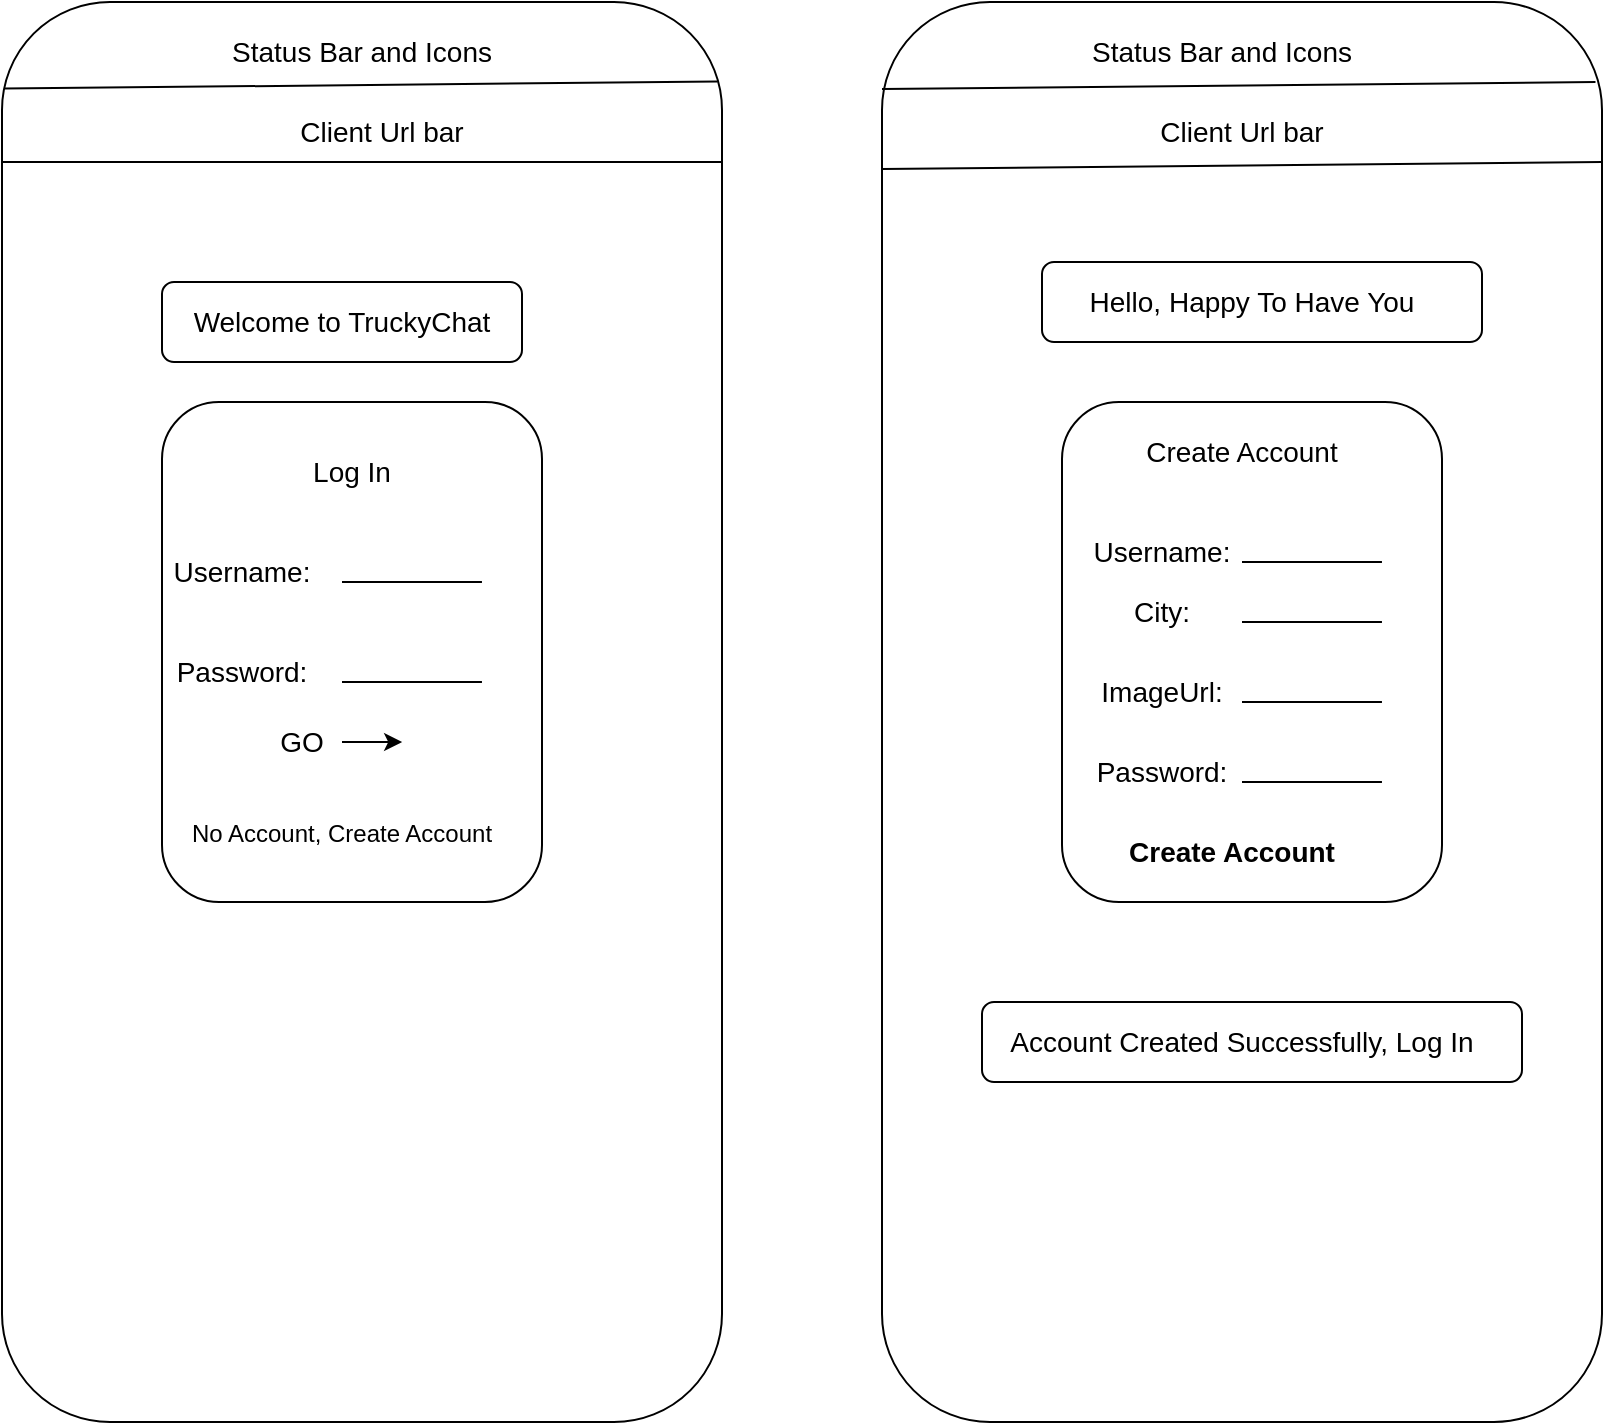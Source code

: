 <mxfile>
    <diagram id="W8c9g54zQkOq5xAUK68N" name="Page-1">
        <mxGraphModel dx="550" dy="771" grid="1" gridSize="10" guides="1" tooltips="1" connect="1" arrows="1" fold="1" page="1" pageScale="1" pageWidth="1100" pageHeight="850" math="0" shadow="0">
            <root>
                <mxCell id="0"/>
                <mxCell id="1" parent="0"/>
                <mxCell id="MJSXwdi84W7TxyvxUMkm-1" value="" style="rounded=1;whiteSpace=wrap;html=1;&#10;width=360;height=720;" parent="1" vertex="1">
                    <mxGeometry x="120" y="40" width="360" height="710" as="geometry"/>
                </mxCell>
                <mxCell id="MJSXwdi84W7TxyvxUMkm-2" value="" style="rounded=1;whiteSpace=wrap;html=1;&#10;width=360;height=720;" parent="1" vertex="1">
                    <mxGeometry x="560" y="40" width="360" height="710" as="geometry"/>
                </mxCell>
                <mxCell id="MJSXwdi84W7TxyvxUMkm-3" value="" style="endArrow=none;html=1;rounded=0;exitX=0.003;exitY=0.061;exitDx=0;exitDy=0;exitPerimeter=0;entryX=0.994;entryY=0.056;entryDx=0;entryDy=0;entryPerimeter=0;" parent="1" source="MJSXwdi84W7TxyvxUMkm-1" target="MJSXwdi84W7TxyvxUMkm-1" edge="1">
                    <mxGeometry width="50" height="50" relative="1" as="geometry">
                        <mxPoint x="120" y="80" as="sourcePoint"/>
                        <mxPoint x="420" y="80" as="targetPoint"/>
                    </mxGeometry>
                </mxCell>
                <mxCell id="MJSXwdi84W7TxyvxUMkm-4" value="" style="endArrow=none;html=1;rounded=0;entryX=0.994;entryY=0.056;entryDx=0;entryDy=0;entryPerimeter=0;" parent="1" edge="1">
                    <mxGeometry width="50" height="50" relative="1" as="geometry">
                        <mxPoint x="120" y="120" as="sourcePoint"/>
                        <mxPoint x="480.0" y="120.0" as="targetPoint"/>
                    </mxGeometry>
                </mxCell>
                <mxCell id="MJSXwdi84W7TxyvxUMkm-5" value="" style="endArrow=none;html=1;rounded=0;exitX=0.003;exitY=0.061;exitDx=0;exitDy=0;exitPerimeter=0;entryX=0.994;entryY=0.056;entryDx=0;entryDy=0;entryPerimeter=0;" parent="1" edge="1">
                    <mxGeometry width="50" height="50" relative="1" as="geometry">
                        <mxPoint x="560" y="83.55" as="sourcePoint"/>
                        <mxPoint x="916.76" y="80.0" as="targetPoint"/>
                    </mxGeometry>
                </mxCell>
                <mxCell id="MJSXwdi84W7TxyvxUMkm-6" value="" style="endArrow=none;html=1;rounded=0;exitX=0.003;exitY=0.061;exitDx=0;exitDy=0;exitPerimeter=0;" parent="1" edge="1">
                    <mxGeometry width="50" height="50" relative="1" as="geometry">
                        <mxPoint x="560" y="123.55" as="sourcePoint"/>
                        <mxPoint x="920" y="120" as="targetPoint"/>
                    </mxGeometry>
                </mxCell>
                <mxCell id="MJSXwdi84W7TxyvxUMkm-8" value="" style="rounded=1;whiteSpace=wrap;html=1;" parent="1" vertex="1">
                    <mxGeometry x="200" y="240" width="190" height="250" as="geometry"/>
                </mxCell>
                <mxCell id="MJSXwdi84W7TxyvxUMkm-9" value="" style="rounded=1;whiteSpace=wrap;html=1;movable=0;resizable=0;rotatable=0;deletable=0;editable=0;connectable=0;" parent="1" vertex="1">
                    <mxGeometry x="200" y="180" width="180" height="40" as="geometry"/>
                </mxCell>
                <mxCell id="MJSXwdi84W7TxyvxUMkm-10" value="&lt;font style=&quot;font-size: 14px;&quot;&gt;Welcome to TruckyChat&lt;/font&gt;" style="text;html=1;strokeColor=none;fillColor=none;align=center;verticalAlign=middle;whiteSpace=wrap;rounded=0;movable=0;resizable=0;rotatable=0;deletable=0;editable=0;connectable=0;" parent="1" vertex="1">
                    <mxGeometry x="210" y="185" width="160" height="30" as="geometry"/>
                </mxCell>
                <mxCell id="MJSXwdi84W7TxyvxUMkm-12" value="Log In" style="text;html=1;strokeColor=none;fillColor=none;align=center;verticalAlign=middle;whiteSpace=wrap;rounded=0;fontSize=14;" parent="1" vertex="1">
                    <mxGeometry x="265" y="260" width="60" height="30" as="geometry"/>
                </mxCell>
                <mxCell id="MJSXwdi84W7TxyvxUMkm-13" value="Username:" style="text;html=1;strokeColor=none;fillColor=none;align=center;verticalAlign=middle;whiteSpace=wrap;rounded=0;fontSize=14;" parent="1" vertex="1">
                    <mxGeometry x="210" y="310" width="60" height="30" as="geometry"/>
                </mxCell>
                <mxCell id="MJSXwdi84W7TxyvxUMkm-14" value="Password:" style="text;html=1;strokeColor=none;fillColor=none;align=center;verticalAlign=middle;whiteSpace=wrap;rounded=0;fontSize=14;" parent="1" vertex="1">
                    <mxGeometry x="210" y="360" width="60" height="30" as="geometry"/>
                </mxCell>
                <mxCell id="MJSXwdi84W7TxyvxUMkm-15" value="&lt;font style=&quot;font-size: 12px;&quot;&gt;No Account, Create Account&lt;/font&gt;" style="text;html=1;strokeColor=none;fillColor=none;align=center;verticalAlign=middle;whiteSpace=wrap;rounded=0;fontSize=14;" parent="1" vertex="1">
                    <mxGeometry x="205" y="440" width="170" height="30" as="geometry"/>
                </mxCell>
                <mxCell id="MJSXwdi84W7TxyvxUMkm-23" value="" style="endArrow=none;html=1;rounded=0;fontSize=12;entryX=0.842;entryY=0.36;entryDx=0;entryDy=0;entryPerimeter=0;" parent="1" target="MJSXwdi84W7TxyvxUMkm-8" edge="1">
                    <mxGeometry width="50" height="50" relative="1" as="geometry">
                        <mxPoint x="290" y="330" as="sourcePoint"/>
                        <mxPoint x="340" y="280" as="targetPoint"/>
                    </mxGeometry>
                </mxCell>
                <mxCell id="MJSXwdi84W7TxyvxUMkm-24" value="" style="endArrow=none;html=1;rounded=0;fontSize=12;entryX=0.842;entryY=0.36;entryDx=0;entryDy=0;entryPerimeter=0;" parent="1" edge="1">
                    <mxGeometry width="50" height="50" relative="1" as="geometry">
                        <mxPoint x="290" y="380" as="sourcePoint"/>
                        <mxPoint x="359.98" y="380" as="targetPoint"/>
                    </mxGeometry>
                </mxCell>
                <mxCell id="MJSXwdi84W7TxyvxUMkm-29" value="&lt;font style=&quot;font-size: 14px;&quot;&gt;GO&lt;/font&gt;" style="text;html=1;strokeColor=none;fillColor=none;align=center;verticalAlign=middle;whiteSpace=wrap;rounded=0;fontSize=12;" parent="1" vertex="1">
                    <mxGeometry x="240" y="395" width="60" height="30" as="geometry"/>
                </mxCell>
                <mxCell id="MJSXwdi84W7TxyvxUMkm-30" value="" style="endArrow=classic;html=1;rounded=0;fontSize=14;entryX=0.632;entryY=0.68;entryDx=0;entryDy=0;entryPerimeter=0;" parent="1" target="MJSXwdi84W7TxyvxUMkm-8" edge="1">
                    <mxGeometry width="50" height="50" relative="1" as="geometry">
                        <mxPoint x="290" y="410" as="sourcePoint"/>
                        <mxPoint x="340" y="360" as="targetPoint"/>
                    </mxGeometry>
                </mxCell>
                <mxCell id="MJSXwdi84W7TxyvxUMkm-57" value="" style="rounded=1;whiteSpace=wrap;html=1;fontSize=14;" parent="1" vertex="1">
                    <mxGeometry x="640" y="170" width="220" height="40" as="geometry"/>
                </mxCell>
                <mxCell id="MJSXwdi84W7TxyvxUMkm-58" value="Hello, Happy To Have You" style="text;html=1;strokeColor=none;fillColor=none;align=center;verticalAlign=middle;whiteSpace=wrap;rounded=0;fontSize=14;" parent="1" vertex="1">
                    <mxGeometry x="650" y="175" width="190" height="30" as="geometry"/>
                </mxCell>
                <mxCell id="MJSXwdi84W7TxyvxUMkm-59" value="" style="group" parent="1" vertex="1" connectable="0">
                    <mxGeometry x="650" y="240" width="190" height="250" as="geometry"/>
                </mxCell>
                <mxCell id="MJSXwdi84W7TxyvxUMkm-60" value="" style="rounded=1;whiteSpace=wrap;html=1;" parent="MJSXwdi84W7TxyvxUMkm-59" vertex="1">
                    <mxGeometry width="190" height="250" as="geometry"/>
                </mxCell>
                <mxCell id="MJSXwdi84W7TxyvxUMkm-61" value="Create Account" style="text;html=1;strokeColor=none;fillColor=none;align=center;verticalAlign=middle;whiteSpace=wrap;rounded=0;fontSize=14;" parent="MJSXwdi84W7TxyvxUMkm-59" vertex="1">
                    <mxGeometry x="40" y="10" width="100" height="30" as="geometry"/>
                </mxCell>
                <mxCell id="MJSXwdi84W7TxyvxUMkm-62" value="Username:" style="text;html=1;strokeColor=none;fillColor=none;align=center;verticalAlign=middle;whiteSpace=wrap;rounded=0;fontSize=14;" parent="MJSXwdi84W7TxyvxUMkm-59" vertex="1">
                    <mxGeometry x="20" y="60" width="60" height="30" as="geometry"/>
                </mxCell>
                <mxCell id="MJSXwdi84W7TxyvxUMkm-63" value="City:" style="text;html=1;strokeColor=none;fillColor=none;align=center;verticalAlign=middle;whiteSpace=wrap;rounded=0;fontSize=14;" parent="MJSXwdi84W7TxyvxUMkm-59" vertex="1">
                    <mxGeometry x="20" y="90" width="60" height="30" as="geometry"/>
                </mxCell>
                <mxCell id="MJSXwdi84W7TxyvxUMkm-64" value="ImageUrl:" style="text;html=1;strokeColor=none;fillColor=none;align=center;verticalAlign=middle;whiteSpace=wrap;rounded=0;fontSize=14;" parent="MJSXwdi84W7TxyvxUMkm-59" vertex="1">
                    <mxGeometry x="20" y="130" width="60" height="30" as="geometry"/>
                </mxCell>
                <mxCell id="MJSXwdi84W7TxyvxUMkm-65" value="Password:" style="text;html=1;strokeColor=none;fillColor=none;align=center;verticalAlign=middle;whiteSpace=wrap;rounded=0;fontSize=14;" parent="MJSXwdi84W7TxyvxUMkm-59" vertex="1">
                    <mxGeometry x="20" y="170" width="60" height="30" as="geometry"/>
                </mxCell>
                <mxCell id="MJSXwdi84W7TxyvxUMkm-66" value="" style="endArrow=none;html=1;rounded=0;fontSize=12;entryX=0.842;entryY=0.36;entryDx=0;entryDy=0;entryPerimeter=0;" parent="MJSXwdi84W7TxyvxUMkm-59" edge="1">
                    <mxGeometry width="50" height="50" relative="1" as="geometry">
                        <mxPoint x="90" y="80" as="sourcePoint"/>
                        <mxPoint x="159.98" y="80" as="targetPoint"/>
                    </mxGeometry>
                </mxCell>
                <mxCell id="MJSXwdi84W7TxyvxUMkm-67" value="" style="endArrow=none;html=1;rounded=0;fontSize=12;entryX=0.842;entryY=0.36;entryDx=0;entryDy=0;entryPerimeter=0;" parent="MJSXwdi84W7TxyvxUMkm-59" edge="1">
                    <mxGeometry width="50" height="50" relative="1" as="geometry">
                        <mxPoint x="90" y="110" as="sourcePoint"/>
                        <mxPoint x="159.98" y="110" as="targetPoint"/>
                    </mxGeometry>
                </mxCell>
                <mxCell id="MJSXwdi84W7TxyvxUMkm-68" value="" style="endArrow=none;html=1;rounded=0;fontSize=12;entryX=0.842;entryY=0.36;entryDx=0;entryDy=0;entryPerimeter=0;" parent="MJSXwdi84W7TxyvxUMkm-59" edge="1">
                    <mxGeometry width="50" height="50" relative="1" as="geometry">
                        <mxPoint x="90" y="150" as="sourcePoint"/>
                        <mxPoint x="159.98" y="150" as="targetPoint"/>
                    </mxGeometry>
                </mxCell>
                <mxCell id="MJSXwdi84W7TxyvxUMkm-69" value="" style="endArrow=none;html=1;rounded=0;fontSize=12;entryX=0.842;entryY=0.36;entryDx=0;entryDy=0;entryPerimeter=0;" parent="MJSXwdi84W7TxyvxUMkm-59" edge="1">
                    <mxGeometry width="50" height="50" relative="1" as="geometry">
                        <mxPoint x="90" y="190" as="sourcePoint"/>
                        <mxPoint x="159.98" y="190" as="targetPoint"/>
                    </mxGeometry>
                </mxCell>
                <mxCell id="MJSXwdi84W7TxyvxUMkm-70" value="&lt;b&gt;Create Account&lt;/b&gt;" style="text;html=1;strokeColor=none;fillColor=none;align=center;verticalAlign=middle;whiteSpace=wrap;rounded=0;fontSize=14;" parent="MJSXwdi84W7TxyvxUMkm-59" vertex="1">
                    <mxGeometry x="30" y="210" width="110" height="30" as="geometry"/>
                </mxCell>
                <mxCell id="MJSXwdi84W7TxyvxUMkm-71" value="" style="rounded=1;whiteSpace=wrap;html=1;fontSize=14;" parent="1" vertex="1">
                    <mxGeometry x="610" y="540" width="270" height="40" as="geometry"/>
                </mxCell>
                <mxCell id="MJSXwdi84W7TxyvxUMkm-72" value="Account Created Successfully, Log In" style="text;html=1;strokeColor=none;fillColor=none;align=center;verticalAlign=middle;whiteSpace=wrap;rounded=0;fontSize=14;" parent="1" vertex="1">
                    <mxGeometry x="620" y="545" width="240" height="30" as="geometry"/>
                </mxCell>
                <mxCell id="MJSXwdi84W7TxyvxUMkm-73" value="Status Bar and Icons" style="text;html=1;strokeColor=none;fillColor=none;align=center;verticalAlign=middle;whiteSpace=wrap;rounded=0;fontSize=14;" parent="1" vertex="1">
                    <mxGeometry x="160" y="50" width="280" height="30" as="geometry"/>
                </mxCell>
                <mxCell id="MJSXwdi84W7TxyvxUMkm-74" value="Status Bar and Icons" style="text;html=1;strokeColor=none;fillColor=none;align=center;verticalAlign=middle;whiteSpace=wrap;rounded=0;fontSize=14;" parent="1" vertex="1">
                    <mxGeometry x="590" y="50" width="280" height="30" as="geometry"/>
                </mxCell>
                <mxCell id="MJSXwdi84W7TxyvxUMkm-75" value="Client Url bar" style="text;html=1;strokeColor=none;fillColor=none;align=center;verticalAlign=middle;whiteSpace=wrap;rounded=0;fontSize=14;" parent="1" vertex="1">
                    <mxGeometry x="600" y="90" width="280" height="30" as="geometry"/>
                </mxCell>
                <mxCell id="MJSXwdi84W7TxyvxUMkm-78" value="Client Url bar" style="text;html=1;strokeColor=none;fillColor=none;align=center;verticalAlign=middle;whiteSpace=wrap;rounded=0;fontSize=14;" parent="1" vertex="1">
                    <mxGeometry x="170" y="90" width="280" height="30" as="geometry"/>
                </mxCell>
            </root>
        </mxGraphModel>
    </diagram>
</mxfile>